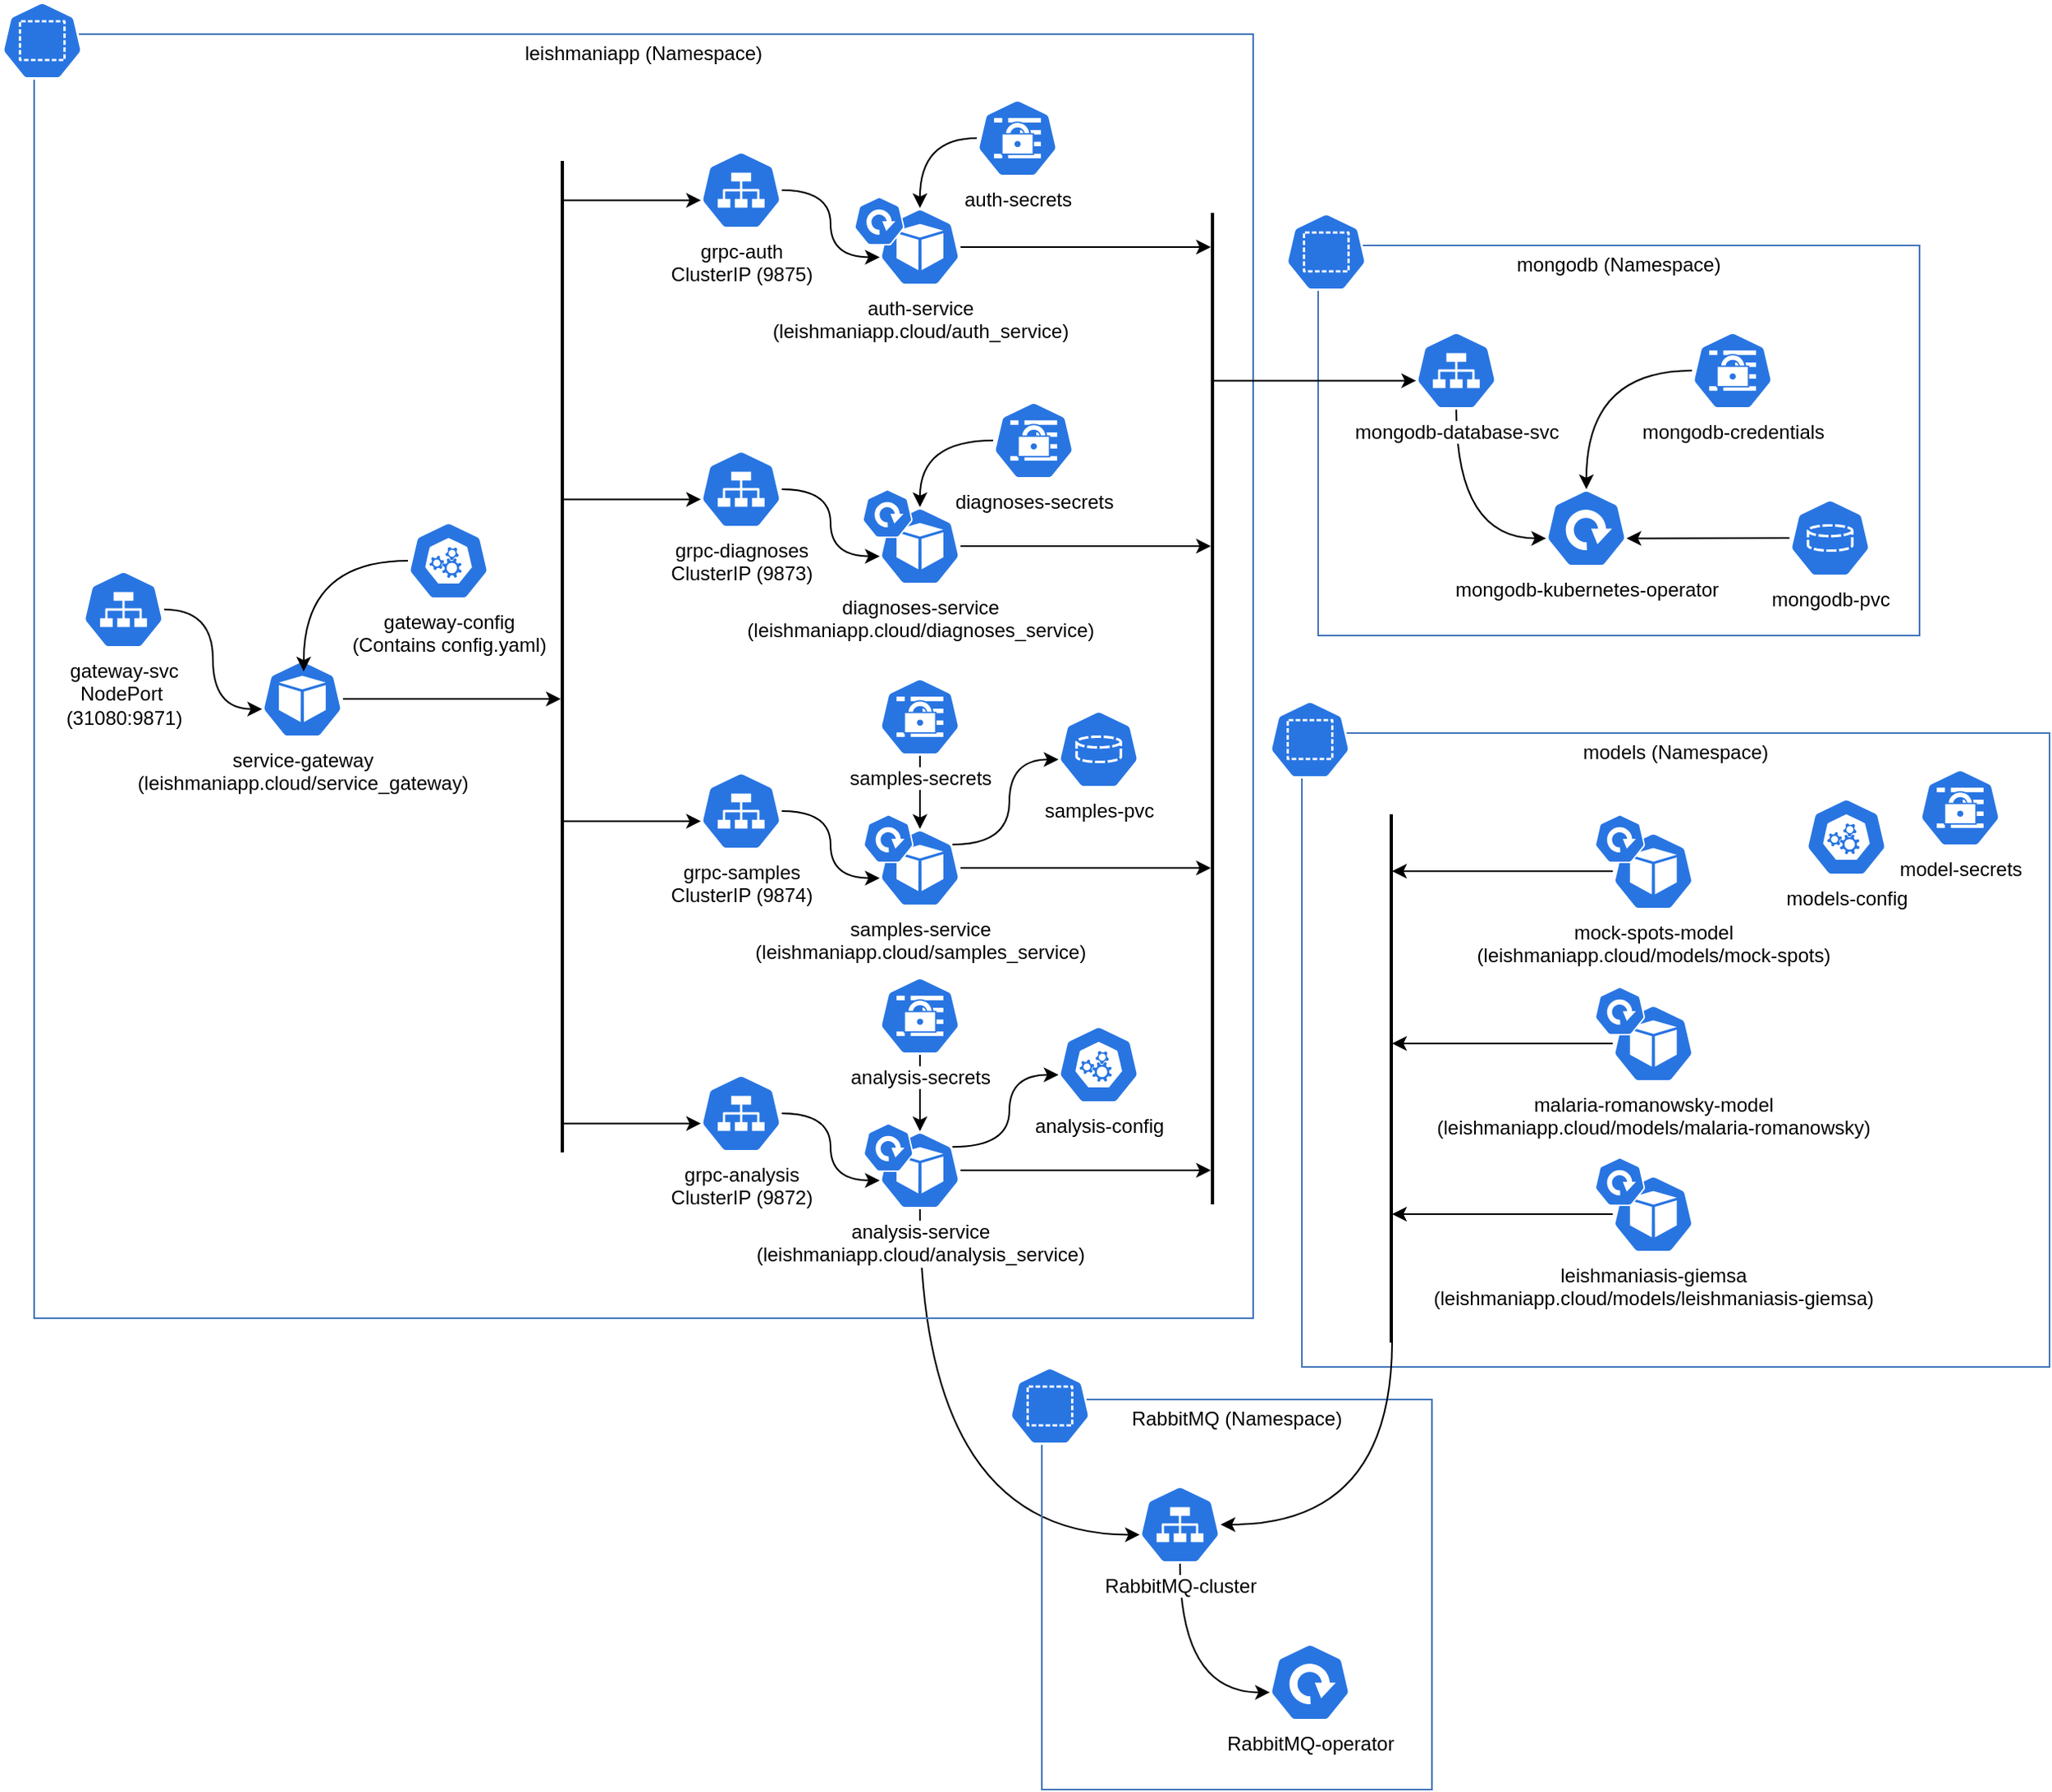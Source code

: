 <mxfile version="24.6.4" type="device">
  <diagram name="Page-1" id="O33gQqHAX0xlnx5N4nN8">
    <mxGraphModel dx="2607" dy="1525" grid="1" gridSize="10" guides="1" tooltips="1" connect="1" arrows="1" fold="1" page="1" pageScale="1" pageWidth="850" pageHeight="1100" math="0" shadow="0">
      <root>
        <mxCell id="0" />
        <mxCell id="1" parent="0" />
        <mxCell id="GCUDm2AIkqy-7xgMNy4q-196" style="edgeStyle=orthogonalEdgeStyle;rounded=0;orthogonalLoop=1;jettySize=auto;html=1;entryX=0.005;entryY=0.63;entryDx=0;entryDy=0;entryPerimeter=0;exitX=0.5;exitY=1;exitDx=0;exitDy=0;exitPerimeter=0;curved=1;" edge="1" parent="1" source="GCUDm2AIkqy-7xgMNy4q-33" target="GCUDm2AIkqy-7xgMNy4q-192">
          <mxGeometry relative="1" as="geometry" />
        </mxCell>
        <mxCell id="GCUDm2AIkqy-7xgMNy4q-2" value="leishmaniapp (Namespace)" style="fontStyle=0;verticalAlign=top;align=center;spacingTop=-2;fillColor=none;rounded=0;whiteSpace=wrap;html=1;strokeColor=#4376BB;strokeWidth=1;dashed=0;container=1;collapsible=0;expand=0;recursiveResize=0;" vertex="1" parent="1">
          <mxGeometry x="50" y="50" width="750" height="790" as="geometry" />
        </mxCell>
        <mxCell id="GCUDm2AIkqy-7xgMNy4q-1" value="" style="aspect=fixed;sketch=0;html=1;dashed=0;whitespace=wrap;verticalLabelPosition=bottom;verticalAlign=top;fillColor=#2875E2;strokeColor=#ffffff;points=[[0.005,0.63,0],[0.1,0.2,0],[0.9,0.2,0],[0.5,0,0],[0.995,0.63,0],[0.72,0.99,0],[0.5,1,0],[0.28,0.99,0]];shape=mxgraph.kubernetes.icon2;prIcon=ns" vertex="1" parent="GCUDm2AIkqy-7xgMNy4q-2">
          <mxGeometry x="-20" y="-20" width="50" height="48" as="geometry" />
        </mxCell>
        <mxCell id="GCUDm2AIkqy-7xgMNy4q-112" style="rounded=0;orthogonalLoop=1;jettySize=auto;html=1;" edge="1" parent="GCUDm2AIkqy-7xgMNy4q-2" source="GCUDm2AIkqy-7xgMNy4q-4" target="GCUDm2AIkqy-7xgMNy4q-107">
          <mxGeometry relative="1" as="geometry" />
        </mxCell>
        <mxCell id="GCUDm2AIkqy-7xgMNy4q-108" style="rounded=0;orthogonalLoop=1;jettySize=auto;html=1;entryX=0.005;entryY=0.63;entryDx=0;entryDy=0;entryPerimeter=0;" edge="1" parent="GCUDm2AIkqy-7xgMNy4q-2" source="GCUDm2AIkqy-7xgMNy4q-107" target="GCUDm2AIkqy-7xgMNy4q-34">
          <mxGeometry relative="1" as="geometry" />
        </mxCell>
        <mxCell id="GCUDm2AIkqy-7xgMNy4q-109" style="rounded=0;orthogonalLoop=1;jettySize=auto;html=1;entryX=0.005;entryY=0.63;entryDx=0;entryDy=0;entryPerimeter=0;" edge="1" parent="GCUDm2AIkqy-7xgMNy4q-2" source="GCUDm2AIkqy-7xgMNy4q-107" target="GCUDm2AIkqy-7xgMNy4q-28">
          <mxGeometry relative="1" as="geometry" />
        </mxCell>
        <mxCell id="GCUDm2AIkqy-7xgMNy4q-110" style="rounded=0;orthogonalLoop=1;jettySize=auto;html=1;entryX=0.005;entryY=0.63;entryDx=0;entryDy=0;entryPerimeter=0;" edge="1" parent="GCUDm2AIkqy-7xgMNy4q-2" source="GCUDm2AIkqy-7xgMNy4q-107" target="GCUDm2AIkqy-7xgMNy4q-13">
          <mxGeometry relative="1" as="geometry" />
        </mxCell>
        <mxCell id="GCUDm2AIkqy-7xgMNy4q-111" style="rounded=0;orthogonalLoop=1;jettySize=auto;html=1;entryX=0.005;entryY=0.63;entryDx=0;entryDy=0;entryPerimeter=0;" edge="1" parent="GCUDm2AIkqy-7xgMNy4q-2" source="GCUDm2AIkqy-7xgMNy4q-107" target="GCUDm2AIkqy-7xgMNy4q-9">
          <mxGeometry relative="1" as="geometry" />
        </mxCell>
        <mxCell id="GCUDm2AIkqy-7xgMNy4q-113" value="" style="group" vertex="1" connectable="0" parent="GCUDm2AIkqy-7xgMNy4q-2">
          <mxGeometry x="30" y="300" width="250" height="133" as="geometry" />
        </mxCell>
        <mxCell id="GCUDm2AIkqy-7xgMNy4q-4" value="service-gateway&lt;br&gt;(leishmaniapp.cloud/service_gateway)" style="aspect=fixed;sketch=0;html=1;dashed=0;whitespace=wrap;verticalLabelPosition=bottom;verticalAlign=top;fillColor=#2875E2;strokeColor=#ffffff;points=[[0.005,0.63,0],[0.1,0.2,0],[0.9,0.2,0],[0.5,0,0],[0.995,0.63,0],[0.72,0.99,0],[0.5,1,0],[0.28,0.99,0]];shape=mxgraph.kubernetes.icon2;prIcon=pod" vertex="1" parent="GCUDm2AIkqy-7xgMNy4q-113">
          <mxGeometry x="110" y="85" width="50" height="48" as="geometry" />
        </mxCell>
        <mxCell id="GCUDm2AIkqy-7xgMNy4q-37" value="gateway-config&lt;br&gt;(Contains config.yaml)" style="aspect=fixed;sketch=0;html=1;dashed=0;whitespace=wrap;verticalLabelPosition=bottom;verticalAlign=top;fillColor=#2875E2;strokeColor=#ffffff;points=[[0.005,0.63,0],[0.1,0.2,0],[0.9,0.2,0],[0.5,0,0],[0.995,0.63,0],[0.72,0.99,0],[0.5,1,0],[0.28,0.99,0]];shape=mxgraph.kubernetes.icon2;prIcon=c_m" vertex="1" parent="GCUDm2AIkqy-7xgMNy4q-113">
          <mxGeometry x="200" width="50" height="48" as="geometry" />
        </mxCell>
        <mxCell id="GCUDm2AIkqy-7xgMNy4q-3" value="gateway-svc&lt;br&gt;NodePort&amp;nbsp;&lt;br&gt;(31080:9871)" style="aspect=fixed;sketch=0;html=1;dashed=0;whitespace=wrap;verticalLabelPosition=bottom;verticalAlign=top;fillColor=#2875E2;strokeColor=#ffffff;points=[[0.005,0.63,0],[0.1,0.2,0],[0.9,0.2,0],[0.5,0,0],[0.995,0.63,0],[0.72,0.99,0],[0.5,1,0],[0.28,0.99,0]];shape=mxgraph.kubernetes.icon2;prIcon=svc;labelBackgroundColor=default;" vertex="1" parent="GCUDm2AIkqy-7xgMNy4q-113">
          <mxGeometry y="30" width="50" height="48" as="geometry" />
        </mxCell>
        <mxCell id="GCUDm2AIkqy-7xgMNy4q-38" style="edgeStyle=orthogonalEdgeStyle;rounded=0;orthogonalLoop=1;jettySize=auto;html=1;entryX=0.517;entryY=0.148;entryDx=0;entryDy=0;entryPerimeter=0;curved=1;" edge="1" parent="GCUDm2AIkqy-7xgMNy4q-113" source="GCUDm2AIkqy-7xgMNy4q-37" target="GCUDm2AIkqy-7xgMNy4q-4">
          <mxGeometry relative="1" as="geometry" />
        </mxCell>
        <mxCell id="GCUDm2AIkqy-7xgMNy4q-5" style="edgeStyle=orthogonalEdgeStyle;rounded=0;orthogonalLoop=1;jettySize=auto;html=1;entryX=0.005;entryY=0.63;entryDx=0;entryDy=0;entryPerimeter=0;curved=1;" edge="1" parent="GCUDm2AIkqy-7xgMNy4q-113" source="GCUDm2AIkqy-7xgMNy4q-3" target="GCUDm2AIkqy-7xgMNy4q-4">
          <mxGeometry relative="1" as="geometry" />
        </mxCell>
        <mxCell id="GCUDm2AIkqy-7xgMNy4q-65" value="" style="group" vertex="1" connectable="0" parent="GCUDm2AIkqy-7xgMNy4q-2">
          <mxGeometry x="410" y="226" width="230" height="113" as="geometry" />
        </mxCell>
        <mxCell id="GCUDm2AIkqy-7xgMNy4q-40" value="diagnoses-secrets" style="aspect=fixed;sketch=0;html=1;dashed=0;whitespace=wrap;verticalLabelPosition=bottom;verticalAlign=top;fillColor=#2875E2;strokeColor=#ffffff;points=[[0.005,0.63,0],[0.1,0.2,0],[0.9,0.2,0],[0.5,0,0],[0.995,0.63,0],[0.72,0.99,0],[0.5,1,0],[0.28,0.99,0]];shape=mxgraph.kubernetes.icon2;prIcon=secret" vertex="1" parent="GCUDm2AIkqy-7xgMNy4q-65">
          <mxGeometry x="180" width="50" height="48" as="geometry" />
        </mxCell>
        <mxCell id="GCUDm2AIkqy-7xgMNy4q-11" value="diagnoses-service&lt;br&gt;&lt;div&gt;(leishmaniapp.cloud/diagnoses_service)&lt;br&gt;&lt;/div&gt;" style="aspect=fixed;sketch=0;html=1;dashed=0;whitespace=wrap;verticalLabelPosition=bottom;verticalAlign=top;fillColor=#2875E2;strokeColor=#ffffff;points=[[0.005,0.63,0],[0.1,0.2,0],[0.9,0.2,0],[0.5,0,0],[0.995,0.63,0],[0.72,0.99,0],[0.5,1,0],[0.28,0.99,0]];shape=mxgraph.kubernetes.icon2;prIcon=pod" vertex="1" parent="GCUDm2AIkqy-7xgMNy4q-65">
          <mxGeometry x="110" y="65" width="50" height="48" as="geometry" />
        </mxCell>
        <mxCell id="GCUDm2AIkqy-7xgMNy4q-13" value="grpc-diagnoses&lt;br&gt;ClusterIP (9873)" style="aspect=fixed;sketch=0;html=1;dashed=0;whitespace=wrap;verticalLabelPosition=bottom;verticalAlign=top;fillColor=#2875E2;strokeColor=#ffffff;points=[[0.005,0.63,0],[0.1,0.2,0],[0.9,0.2,0],[0.5,0,0],[0.995,0.63,0],[0.72,0.99,0],[0.5,1,0],[0.28,0.99,0]];shape=mxgraph.kubernetes.icon2;prIcon=svc;labelBackgroundColor=default;" vertex="1" parent="GCUDm2AIkqy-7xgMNy4q-65">
          <mxGeometry y="30" width="50" height="48" as="geometry" />
        </mxCell>
        <mxCell id="GCUDm2AIkqy-7xgMNy4q-42" value="" style="edgeStyle=orthogonalEdgeStyle;rounded=0;orthogonalLoop=1;jettySize=auto;html=1;curved=1;" edge="1" parent="GCUDm2AIkqy-7xgMNy4q-65" source="GCUDm2AIkqy-7xgMNy4q-40" target="GCUDm2AIkqy-7xgMNy4q-11">
          <mxGeometry relative="1" as="geometry" />
        </mxCell>
        <mxCell id="GCUDm2AIkqy-7xgMNy4q-12" style="edgeStyle=orthogonalEdgeStyle;rounded=0;orthogonalLoop=1;jettySize=auto;html=1;entryX=0.005;entryY=0.63;entryDx=0;entryDy=0;entryPerimeter=0;curved=1;" edge="1" parent="GCUDm2AIkqy-7xgMNy4q-65" source="GCUDm2AIkqy-7xgMNy4q-13" target="GCUDm2AIkqy-7xgMNy4q-11">
          <mxGeometry relative="1" as="geometry" />
        </mxCell>
        <mxCell id="GCUDm2AIkqy-7xgMNy4q-163" value="" style="aspect=fixed;sketch=0;html=1;dashed=0;whitespace=wrap;verticalLabelPosition=bottom;verticalAlign=top;fillColor=#2875E2;strokeColor=#ffffff;points=[[0.005,0.63,0],[0.1,0.2,0],[0.9,0.2,0],[0.5,0,0],[0.995,0.63,0],[0.72,0.99,0],[0.5,1,0],[0.28,0.99,0]];shape=mxgraph.kubernetes.icon2;prIcon=deploy" vertex="1" parent="GCUDm2AIkqy-7xgMNy4q-65">
          <mxGeometry x="99.38" y="54" width="31.25" height="30" as="geometry" />
        </mxCell>
        <mxCell id="GCUDm2AIkqy-7xgMNy4q-99" value="" style="group" vertex="1" connectable="0" parent="GCUDm2AIkqy-7xgMNy4q-2">
          <mxGeometry x="410" y="396" width="270" height="141" as="geometry" />
        </mxCell>
        <mxCell id="GCUDm2AIkqy-7xgMNy4q-46" style="edgeStyle=orthogonalEdgeStyle;rounded=0;orthogonalLoop=1;jettySize=auto;html=1;entryX=0.5;entryY=0;entryDx=0;entryDy=0;entryPerimeter=0;" edge="1" parent="GCUDm2AIkqy-7xgMNy4q-99" source="GCUDm2AIkqy-7xgMNy4q-45" target="GCUDm2AIkqy-7xgMNy4q-27">
          <mxGeometry relative="1" as="geometry" />
        </mxCell>
        <mxCell id="GCUDm2AIkqy-7xgMNy4q-30" value="samples-pvc" style="aspect=fixed;sketch=0;html=1;dashed=0;whitespace=wrap;verticalLabelPosition=bottom;verticalAlign=top;fillColor=#2875E2;strokeColor=#ffffff;points=[[0.005,0.63,0],[0.1,0.2,0],[0.9,0.2,0],[0.5,0,0],[0.995,0.63,0],[0.72,0.99,0],[0.5,1,0],[0.28,0.99,0]];shape=mxgraph.kubernetes.icon2;prIcon=pvc" vertex="1" parent="GCUDm2AIkqy-7xgMNy4q-99">
          <mxGeometry x="220" y="20" width="50" height="48" as="geometry" />
        </mxCell>
        <mxCell id="GCUDm2AIkqy-7xgMNy4q-45" value="samples-secrets" style="aspect=fixed;sketch=0;html=1;dashed=0;whitespace=wrap;verticalLabelPosition=bottom;verticalAlign=top;fillColor=#2875E2;strokeColor=#ffffff;points=[[0.005,0.63,0],[0.1,0.2,0],[0.9,0.2,0],[0.5,0,0],[0.995,0.63,0],[0.72,0.99,0],[0.5,1,0],[0.28,0.99,0]];shape=mxgraph.kubernetes.icon2;prIcon=secret;labelBackgroundColor=default;" vertex="1" parent="GCUDm2AIkqy-7xgMNy4q-99">
          <mxGeometry x="110" width="50" height="48" as="geometry" />
        </mxCell>
        <mxCell id="GCUDm2AIkqy-7xgMNy4q-27" value="samples-service&lt;br&gt;&lt;div&gt;(leishmaniapp.cloud/samples_service)&lt;br&gt;&lt;/div&gt;" style="aspect=fixed;sketch=0;html=1;dashed=0;whitespace=wrap;verticalLabelPosition=bottom;verticalAlign=top;fillColor=#2875E2;strokeColor=#ffffff;points=[[0.005,0.63,0],[0.1,0.2,0],[0.9,0.2,0],[0.5,0,0],[0.995,0.63,0],[0.72,0.99,0],[0.5,1,0],[0.28,0.99,0]];shape=mxgraph.kubernetes.icon2;prIcon=pod" vertex="1" parent="GCUDm2AIkqy-7xgMNy4q-99">
          <mxGeometry x="110" y="93" width="50" height="48" as="geometry" />
        </mxCell>
        <mxCell id="GCUDm2AIkqy-7xgMNy4q-28" value="grpc-samples&lt;br&gt;ClusterIP (9874)" style="aspect=fixed;sketch=0;html=1;dashed=0;whitespace=wrap;verticalLabelPosition=bottom;verticalAlign=top;fillColor=#2875E2;strokeColor=#ffffff;points=[[0.005,0.63,0],[0.1,0.2,0],[0.9,0.2,0],[0.5,0,0],[0.995,0.63,0],[0.72,0.99,0],[0.5,1,0],[0.28,0.99,0]];shape=mxgraph.kubernetes.icon2;prIcon=svc;labelBackgroundColor=default;" vertex="1" parent="GCUDm2AIkqy-7xgMNy4q-99">
          <mxGeometry y="58" width="50" height="48" as="geometry" />
        </mxCell>
        <mxCell id="GCUDm2AIkqy-7xgMNy4q-31" style="edgeStyle=orthogonalEdgeStyle;rounded=0;orthogonalLoop=1;jettySize=auto;html=1;entryX=0.005;entryY=0.63;entryDx=0;entryDy=0;entryPerimeter=0;curved=1;exitX=0.9;exitY=0.2;exitDx=0;exitDy=0;exitPerimeter=0;" edge="1" parent="GCUDm2AIkqy-7xgMNy4q-99" source="GCUDm2AIkqy-7xgMNy4q-27" target="GCUDm2AIkqy-7xgMNy4q-30">
          <mxGeometry relative="1" as="geometry" />
        </mxCell>
        <mxCell id="GCUDm2AIkqy-7xgMNy4q-29" style="edgeStyle=orthogonalEdgeStyle;rounded=0;orthogonalLoop=1;jettySize=auto;html=1;entryX=0.005;entryY=0.63;entryDx=0;entryDy=0;entryPerimeter=0;curved=1;" edge="1" parent="GCUDm2AIkqy-7xgMNy4q-99" source="GCUDm2AIkqy-7xgMNy4q-28" target="GCUDm2AIkqy-7xgMNy4q-27">
          <mxGeometry relative="1" as="geometry" />
        </mxCell>
        <mxCell id="GCUDm2AIkqy-7xgMNy4q-165" value="" style="aspect=fixed;sketch=0;html=1;dashed=0;whitespace=wrap;verticalLabelPosition=bottom;verticalAlign=top;fillColor=#2875E2;strokeColor=#ffffff;points=[[0.005,0.63,0],[0.1,0.2,0],[0.9,0.2,0],[0.5,0,0],[0.995,0.63,0],[0.72,0.99,0],[0.5,1,0],[0.28,0.99,0]];shape=mxgraph.kubernetes.icon2;prIcon=deploy" vertex="1" parent="GCUDm2AIkqy-7xgMNy4q-99">
          <mxGeometry x="100" y="84" width="31.25" height="30" as="geometry" />
        </mxCell>
        <mxCell id="GCUDm2AIkqy-7xgMNy4q-106" value="" style="group" vertex="1" connectable="0" parent="GCUDm2AIkqy-7xgMNy4q-2">
          <mxGeometry x="410" y="580" width="270" height="143" as="geometry" />
        </mxCell>
        <mxCell id="GCUDm2AIkqy-7xgMNy4q-57" value="analysis-config" style="aspect=fixed;sketch=0;html=1;dashed=0;whitespace=wrap;verticalLabelPosition=bottom;verticalAlign=top;fillColor=#2875E2;strokeColor=#ffffff;points=[[0.005,0.63,0],[0.1,0.2,0],[0.9,0.2,0],[0.5,0,0],[0.995,0.63,0],[0.72,0.99,0],[0.5,1,0],[0.28,0.99,0]];shape=mxgraph.kubernetes.icon2;prIcon=c_m" vertex="1" parent="GCUDm2AIkqy-7xgMNy4q-106">
          <mxGeometry x="220" y="30" width="50" height="48" as="geometry" />
        </mxCell>
        <mxCell id="GCUDm2AIkqy-7xgMNy4q-33" value="analysis-service&lt;br&gt;&lt;div&gt;(leishmaniapp.cloud/analysis_service)&lt;br&gt;&lt;/div&gt;" style="aspect=fixed;sketch=0;html=1;dashed=0;whitespace=wrap;verticalLabelPosition=bottom;verticalAlign=top;fillColor=#2875E2;strokeColor=#ffffff;points=[[0.005,0.63,0],[0.1,0.2,0],[0.9,0.2,0],[0.5,0,0],[0.995,0.63,0],[0.72,0.99,0],[0.5,1,0],[0.28,0.99,0]];shape=mxgraph.kubernetes.icon2;prIcon=pod;labelBackgroundColor=default;" vertex="1" parent="GCUDm2AIkqy-7xgMNy4q-106">
          <mxGeometry x="110" y="95" width="50" height="48" as="geometry" />
        </mxCell>
        <mxCell id="GCUDm2AIkqy-7xgMNy4q-34" value="grpc-analysis&lt;br&gt;ClusterIP (9872)" style="aspect=fixed;sketch=0;html=1;dashed=0;whitespace=wrap;verticalLabelPosition=bottom;verticalAlign=top;fillColor=#2875E2;strokeColor=#ffffff;points=[[0.005,0.63,0],[0.1,0.2,0],[0.9,0.2,0],[0.5,0,0],[0.995,0.63,0],[0.72,0.99,0],[0.5,1,0],[0.28,0.99,0]];shape=mxgraph.kubernetes.icon2;prIcon=svc;labelBackgroundColor=default;" vertex="1" parent="GCUDm2AIkqy-7xgMNy4q-106">
          <mxGeometry y="60" width="50" height="48" as="geometry" />
        </mxCell>
        <mxCell id="GCUDm2AIkqy-7xgMNy4q-101" style="edgeStyle=orthogonalEdgeStyle;rounded=0;orthogonalLoop=1;jettySize=auto;html=1;entryX=0.005;entryY=0.63;entryDx=0;entryDy=0;entryPerimeter=0;curved=1;exitX=0.9;exitY=0.2;exitDx=0;exitDy=0;exitPerimeter=0;" edge="1" parent="GCUDm2AIkqy-7xgMNy4q-106" source="GCUDm2AIkqy-7xgMNy4q-33" target="GCUDm2AIkqy-7xgMNy4q-57">
          <mxGeometry relative="1" as="geometry" />
        </mxCell>
        <mxCell id="GCUDm2AIkqy-7xgMNy4q-35" style="edgeStyle=orthogonalEdgeStyle;rounded=0;orthogonalLoop=1;jettySize=auto;html=1;entryX=0.005;entryY=0.63;entryDx=0;entryDy=0;entryPerimeter=0;curved=1;" edge="1" parent="GCUDm2AIkqy-7xgMNy4q-106" source="GCUDm2AIkqy-7xgMNy4q-34" target="GCUDm2AIkqy-7xgMNy4q-33">
          <mxGeometry relative="1" as="geometry" />
        </mxCell>
        <mxCell id="GCUDm2AIkqy-7xgMNy4q-100" style="edgeStyle=orthogonalEdgeStyle;rounded=0;orthogonalLoop=1;jettySize=auto;html=1;entryX=0.5;entryY=0;entryDx=0;entryDy=0;entryPerimeter=0;" edge="1" parent="GCUDm2AIkqy-7xgMNy4q-106" source="GCUDm2AIkqy-7xgMNy4q-58" target="GCUDm2AIkqy-7xgMNy4q-33">
          <mxGeometry relative="1" as="geometry" />
        </mxCell>
        <mxCell id="GCUDm2AIkqy-7xgMNy4q-58" value="analysis-secrets" style="aspect=fixed;sketch=0;html=1;dashed=0;whitespace=wrap;verticalLabelPosition=bottom;verticalAlign=top;fillColor=#2875E2;strokeColor=#ffffff;points=[[0.005,0.63,0],[0.1,0.2,0],[0.9,0.2,0],[0.5,0,0],[0.995,0.63,0],[0.72,0.99,0],[0.5,1,0],[0.28,0.99,0]];shape=mxgraph.kubernetes.icon2;prIcon=secret;labelBackgroundColor=default;" vertex="1" parent="GCUDm2AIkqy-7xgMNy4q-106">
          <mxGeometry x="110" width="50" height="48" as="geometry" />
        </mxCell>
        <mxCell id="GCUDm2AIkqy-7xgMNy4q-166" value="" style="aspect=fixed;sketch=0;html=1;dashed=0;whitespace=wrap;verticalLabelPosition=bottom;verticalAlign=top;fillColor=#2875E2;strokeColor=#ffffff;points=[[0.005,0.63,0],[0.1,0.2,0],[0.9,0.2,0],[0.5,0,0],[0.995,0.63,0],[0.72,0.99,0],[0.5,1,0],[0.28,0.99,0]];shape=mxgraph.kubernetes.icon2;prIcon=deploy" vertex="1" parent="GCUDm2AIkqy-7xgMNy4q-106">
          <mxGeometry x="100" y="90" width="31.25" height="30" as="geometry" />
        </mxCell>
        <mxCell id="GCUDm2AIkqy-7xgMNy4q-98" value="" style="group" vertex="1" connectable="0" parent="GCUDm2AIkqy-7xgMNy4q-2">
          <mxGeometry x="410" y="40" width="220" height="115" as="geometry" />
        </mxCell>
        <mxCell id="GCUDm2AIkqy-7xgMNy4q-36" value="auth-secrets" style="aspect=fixed;sketch=0;html=1;dashed=0;whitespace=wrap;verticalLabelPosition=bottom;verticalAlign=top;fillColor=#2875E2;strokeColor=#ffffff;points=[[0.005,0.63,0],[0.1,0.2,0],[0.9,0.2,0],[0.5,0,0],[0.995,0.63,0],[0.72,0.99,0],[0.5,1,0],[0.28,0.99,0]];shape=mxgraph.kubernetes.icon2;prIcon=secret" vertex="1" parent="GCUDm2AIkqy-7xgMNy4q-98">
          <mxGeometry x="170" width="50" height="48" as="geometry" />
        </mxCell>
        <mxCell id="GCUDm2AIkqy-7xgMNy4q-6" value="auth-service&lt;br&gt;&lt;div&gt;(l&lt;span style=&quot;background-color: initial;&quot;&gt;eishmaniapp.cloud/auth_service&lt;/span&gt;&lt;span style=&quot;background-color: initial;&quot;&gt;)&lt;/span&gt;&lt;/div&gt;" style="aspect=fixed;sketch=0;html=1;dashed=0;whitespace=wrap;verticalLabelPosition=bottom;verticalAlign=top;fillColor=#2875E2;strokeColor=#ffffff;points=[[0.005,0.63,0],[0.1,0.2,0],[0.9,0.2,0],[0.5,0,0],[0.995,0.63,0],[0.72,0.99,0],[0.5,1,0],[0.28,0.99,0]];shape=mxgraph.kubernetes.icon2;prIcon=pod" vertex="1" parent="GCUDm2AIkqy-7xgMNy4q-98">
          <mxGeometry x="110" y="67" width="50" height="48" as="geometry" />
        </mxCell>
        <mxCell id="GCUDm2AIkqy-7xgMNy4q-9" value="grpc-auth&lt;br&gt;ClusterIP (9875)" style="aspect=fixed;sketch=0;html=1;dashed=0;whitespace=wrap;verticalLabelPosition=bottom;verticalAlign=top;fillColor=#2875E2;strokeColor=#ffffff;points=[[0.005,0.63,0],[0.1,0.2,0],[0.9,0.2,0],[0.5,0,0],[0.995,0.63,0],[0.72,0.99,0],[0.5,1,0],[0.28,0.99,0]];shape=mxgraph.kubernetes.icon2;prIcon=svc;labelBackgroundColor=default;" vertex="1" parent="GCUDm2AIkqy-7xgMNy4q-98">
          <mxGeometry y="32" width="50" height="48" as="geometry" />
        </mxCell>
        <mxCell id="GCUDm2AIkqy-7xgMNy4q-39" style="edgeStyle=orthogonalEdgeStyle;rounded=0;orthogonalLoop=1;jettySize=auto;html=1;entryX=0.5;entryY=0;entryDx=0;entryDy=0;entryPerimeter=0;curved=1;" edge="1" parent="GCUDm2AIkqy-7xgMNy4q-98" source="GCUDm2AIkqy-7xgMNy4q-36" target="GCUDm2AIkqy-7xgMNy4q-6">
          <mxGeometry relative="1" as="geometry" />
        </mxCell>
        <mxCell id="GCUDm2AIkqy-7xgMNy4q-14" style="edgeStyle=orthogonalEdgeStyle;rounded=0;orthogonalLoop=1;jettySize=auto;html=1;entryX=0.005;entryY=0.63;entryDx=0;entryDy=0;entryPerimeter=0;curved=1;" edge="1" parent="GCUDm2AIkqy-7xgMNy4q-98" source="GCUDm2AIkqy-7xgMNy4q-9" target="GCUDm2AIkqy-7xgMNy4q-6">
          <mxGeometry relative="1" as="geometry" />
        </mxCell>
        <mxCell id="GCUDm2AIkqy-7xgMNy4q-64" value="" style="line;strokeWidth=2;direction=south;html=1;perimeter=backbonePerimeter;points=[];outlineConnect=0;" vertex="1" parent="GCUDm2AIkqy-7xgMNy4q-2">
          <mxGeometry x="720" y="110" width="10" height="610" as="geometry" />
        </mxCell>
        <mxCell id="GCUDm2AIkqy-7xgMNy4q-61" style="rounded=0;orthogonalLoop=1;jettySize=auto;html=1;" edge="1" parent="GCUDm2AIkqy-7xgMNy4q-2" source="GCUDm2AIkqy-7xgMNy4q-11" target="GCUDm2AIkqy-7xgMNy4q-64">
          <mxGeometry relative="1" as="geometry">
            <mxPoint x="780" y="319" as="targetPoint" />
          </mxGeometry>
        </mxCell>
        <mxCell id="GCUDm2AIkqy-7xgMNy4q-62" style="rounded=0;orthogonalLoop=1;jettySize=auto;html=1;" edge="1" parent="GCUDm2AIkqy-7xgMNy4q-2" source="GCUDm2AIkqy-7xgMNy4q-27" target="GCUDm2AIkqy-7xgMNy4q-64">
          <mxGeometry relative="1" as="geometry">
            <mxPoint x="780" y="517" as="targetPoint" />
          </mxGeometry>
        </mxCell>
        <mxCell id="GCUDm2AIkqy-7xgMNy4q-107" value="" style="line;strokeWidth=2;direction=south;html=1;perimeter=backbonePerimeter;points=[];outlineConnect=0;" vertex="1" parent="GCUDm2AIkqy-7xgMNy4q-2">
          <mxGeometry x="320" y="78" width="10" height="610" as="geometry" />
        </mxCell>
        <mxCell id="GCUDm2AIkqy-7xgMNy4q-60" style="rounded=0;orthogonalLoop=1;jettySize=auto;html=1;" edge="1" parent="GCUDm2AIkqy-7xgMNy4q-2" source="GCUDm2AIkqy-7xgMNy4q-6" target="GCUDm2AIkqy-7xgMNy4q-64">
          <mxGeometry relative="1" as="geometry">
            <mxPoint x="780" y="151" as="targetPoint" />
          </mxGeometry>
        </mxCell>
        <mxCell id="GCUDm2AIkqy-7xgMNy4q-103" style="rounded=0;orthogonalLoop=1;jettySize=auto;html=1;" edge="1" parent="GCUDm2AIkqy-7xgMNy4q-2" source="GCUDm2AIkqy-7xgMNy4q-33" target="GCUDm2AIkqy-7xgMNy4q-64">
          <mxGeometry relative="1" as="geometry" />
        </mxCell>
        <mxCell id="GCUDm2AIkqy-7xgMNy4q-164" value="" style="aspect=fixed;sketch=0;html=1;dashed=0;whitespace=wrap;verticalLabelPosition=bottom;verticalAlign=top;fillColor=#2875E2;strokeColor=#ffffff;points=[[0.005,0.63,0],[0.1,0.2,0],[0.9,0.2,0],[0.5,0,0],[0.995,0.63,0],[0.72,0.99,0],[0.5,1,0],[0.28,0.99,0]];shape=mxgraph.kubernetes.icon2;prIcon=deploy" vertex="1" parent="GCUDm2AIkqy-7xgMNy4q-2">
          <mxGeometry x="504.37" y="100" width="31.25" height="30" as="geometry" />
        </mxCell>
        <mxCell id="GCUDm2AIkqy-7xgMNy4q-114" value="mongodb (Namespace)" style="fontStyle=0;verticalAlign=top;align=center;spacingTop=-2;fillColor=none;rounded=0;whiteSpace=wrap;html=1;strokeColor=#4376BB;strokeWidth=1;dashed=0;container=1;collapsible=0;expand=0;recursiveResize=0;" vertex="1" parent="1">
          <mxGeometry x="840" y="180" width="370" height="240" as="geometry" />
        </mxCell>
        <mxCell id="GCUDm2AIkqy-7xgMNy4q-115" value="" style="aspect=fixed;sketch=0;html=1;dashed=0;whitespace=wrap;verticalLabelPosition=bottom;verticalAlign=top;fillColor=#2875E2;strokeColor=#ffffff;points=[[0.005,0.63,0],[0.1,0.2,0],[0.9,0.2,0],[0.5,0,0],[0.995,0.63,0],[0.72,0.99,0],[0.5,1,0],[0.28,0.99,0]];shape=mxgraph.kubernetes.icon2;prIcon=ns" vertex="1" parent="GCUDm2AIkqy-7xgMNy4q-114">
          <mxGeometry x="-20" y="-20" width="50" height="48" as="geometry" />
        </mxCell>
        <mxCell id="GCUDm2AIkqy-7xgMNy4q-182" style="edgeStyle=orthogonalEdgeStyle;rounded=0;orthogonalLoop=1;jettySize=auto;html=1;curved=1;" edge="1" parent="GCUDm2AIkqy-7xgMNy4q-114" source="GCUDm2AIkqy-7xgMNy4q-161" target="GCUDm2AIkqy-7xgMNy4q-185">
          <mxGeometry relative="1" as="geometry">
            <mxPoint x="155.0" y="150" as="targetPoint" />
          </mxGeometry>
        </mxCell>
        <mxCell id="GCUDm2AIkqy-7xgMNy4q-161" value="mongodb-credentials" style="aspect=fixed;sketch=0;html=1;dashed=0;whitespace=wrap;verticalLabelPosition=bottom;verticalAlign=top;fillColor=#2875E2;strokeColor=#ffffff;points=[[0.005,0.63,0],[0.1,0.2,0],[0.9,0.2,0],[0.5,0,0],[0.995,0.63,0],[0.72,0.99,0],[0.5,1,0],[0.28,0.99,0]];shape=mxgraph.kubernetes.icon2;prIcon=secret" vertex="1" parent="GCUDm2AIkqy-7xgMNy4q-114">
          <mxGeometry x="230" y="53" width="50" height="48" as="geometry" />
        </mxCell>
        <mxCell id="GCUDm2AIkqy-7xgMNy4q-179" value="mongodb-pvc" style="aspect=fixed;sketch=0;html=1;dashed=0;whitespace=wrap;verticalLabelPosition=bottom;verticalAlign=top;fillColor=#2875E2;strokeColor=#ffffff;points=[[0.005,0.63,0],[0.1,0.2,0],[0.9,0.2,0],[0.5,0,0],[0.995,0.63,0],[0.72,0.99,0],[0.5,1,0],[0.28,0.99,0]];shape=mxgraph.kubernetes.icon2;prIcon=pvc" vertex="1" parent="GCUDm2AIkqy-7xgMNy4q-114">
          <mxGeometry x="290" y="156" width="50" height="48" as="geometry" />
        </mxCell>
        <mxCell id="GCUDm2AIkqy-7xgMNy4q-181" style="edgeStyle=orthogonalEdgeStyle;rounded=0;orthogonalLoop=1;jettySize=auto;html=1;entryX=0.005;entryY=0.63;entryDx=0;entryDy=0;entryPerimeter=0;exitX=0.5;exitY=1;exitDx=0;exitDy=0;exitPerimeter=0;curved=1;" edge="1" parent="GCUDm2AIkqy-7xgMNy4q-114" source="GCUDm2AIkqy-7xgMNy4q-59" target="GCUDm2AIkqy-7xgMNy4q-185">
          <mxGeometry relative="1" as="geometry">
            <mxPoint x="130.25" y="180.24" as="targetPoint" />
          </mxGeometry>
        </mxCell>
        <mxCell id="GCUDm2AIkqy-7xgMNy4q-59" value="mongodb-database-svc" style="aspect=fixed;sketch=0;html=1;dashed=0;whitespace=wrap;verticalLabelPosition=bottom;verticalAlign=top;fillColor=#2875E2;strokeColor=#ffffff;points=[[0.005,0.63,0],[0.1,0.2,0],[0.9,0.2,0],[0.5,0,0],[0.995,0.63,0],[0.72,0.99,0],[0.5,1,0],[0.28,0.99,0]];shape=mxgraph.kubernetes.icon2;prIcon=svc;labelBackgroundColor=default;" vertex="1" parent="GCUDm2AIkqy-7xgMNy4q-114">
          <mxGeometry x="60" y="53" width="50" height="48" as="geometry" />
        </mxCell>
        <mxCell id="GCUDm2AIkqy-7xgMNy4q-183" style="rounded=0;orthogonalLoop=1;jettySize=auto;html=1;entryX=0.995;entryY=0.63;entryDx=0;entryDy=0;entryPerimeter=0;" edge="1" parent="GCUDm2AIkqy-7xgMNy4q-114" source="GCUDm2AIkqy-7xgMNy4q-179" target="GCUDm2AIkqy-7xgMNy4q-185">
          <mxGeometry relative="1" as="geometry">
            <mxPoint x="179.75" y="180.24" as="targetPoint" />
          </mxGeometry>
        </mxCell>
        <mxCell id="GCUDm2AIkqy-7xgMNy4q-185" value="mongodb-kubernetes-operator" style="aspect=fixed;sketch=0;html=1;dashed=0;whitespace=wrap;verticalLabelPosition=bottom;verticalAlign=top;fillColor=#2875E2;strokeColor=#ffffff;points=[[0.005,0.63,0],[0.1,0.2,0],[0.9,0.2,0],[0.5,0,0],[0.995,0.63,0],[0.72,0.99,0],[0.5,1,0],[0.28,0.99,0]];shape=mxgraph.kubernetes.icon2;prIcon=deploy" vertex="1" parent="GCUDm2AIkqy-7xgMNy4q-114">
          <mxGeometry x="140" y="150" width="50" height="48" as="geometry" />
        </mxCell>
        <mxCell id="GCUDm2AIkqy-7xgMNy4q-177" style="rounded=0;orthogonalLoop=1;jettySize=auto;html=1;entryX=0.005;entryY=0.63;entryDx=0;entryDy=0;entryPerimeter=0;" edge="1" parent="1" source="GCUDm2AIkqy-7xgMNy4q-64" target="GCUDm2AIkqy-7xgMNy4q-59">
          <mxGeometry relative="1" as="geometry" />
        </mxCell>
        <mxCell id="GCUDm2AIkqy-7xgMNy4q-186" value="RabbitMQ (Namespace)" style="fontStyle=0;verticalAlign=top;align=center;spacingTop=-2;fillColor=none;rounded=0;whiteSpace=wrap;html=1;strokeColor=#4376BB;strokeWidth=1;dashed=0;container=1;collapsible=0;expand=0;recursiveResize=0;labelBackgroundColor=default;" vertex="1" parent="1">
          <mxGeometry x="670" y="890" width="240" height="240" as="geometry" />
        </mxCell>
        <mxCell id="GCUDm2AIkqy-7xgMNy4q-187" value="" style="aspect=fixed;sketch=0;html=1;dashed=0;whitespace=wrap;verticalLabelPosition=bottom;verticalAlign=top;fillColor=#2875E2;strokeColor=#ffffff;points=[[0.005,0.63,0],[0.1,0.2,0],[0.9,0.2,0],[0.5,0,0],[0.995,0.63,0],[0.72,0.99,0],[0.5,1,0],[0.28,0.99,0]];shape=mxgraph.kubernetes.icon2;prIcon=ns" vertex="1" parent="GCUDm2AIkqy-7xgMNy4q-186">
          <mxGeometry x="-20" y="-20" width="50" height="48" as="geometry" />
        </mxCell>
        <mxCell id="GCUDm2AIkqy-7xgMNy4q-191" style="edgeStyle=orthogonalEdgeStyle;rounded=0;orthogonalLoop=1;jettySize=auto;html=1;entryX=0.005;entryY=0.63;entryDx=0;entryDy=0;entryPerimeter=0;exitX=0.5;exitY=1;exitDx=0;exitDy=0;exitPerimeter=0;curved=1;" edge="1" parent="GCUDm2AIkqy-7xgMNy4q-186" source="GCUDm2AIkqy-7xgMNy4q-192" target="GCUDm2AIkqy-7xgMNy4q-194">
          <mxGeometry relative="1" as="geometry">
            <mxPoint x="130.25" y="180.24" as="targetPoint" />
          </mxGeometry>
        </mxCell>
        <mxCell id="GCUDm2AIkqy-7xgMNy4q-192" value="RabbitMQ-cluster" style="aspect=fixed;sketch=0;html=1;dashed=0;whitespace=wrap;verticalLabelPosition=bottom;verticalAlign=top;fillColor=#2875E2;strokeColor=#ffffff;points=[[0.005,0.63,0],[0.1,0.2,0],[0.9,0.2,0],[0.5,0,0],[0.995,0.63,0],[0.72,0.99,0],[0.5,1,0],[0.28,0.99,0]];shape=mxgraph.kubernetes.icon2;prIcon=svc;labelBackgroundColor=default;" vertex="1" parent="GCUDm2AIkqy-7xgMNy4q-186">
          <mxGeometry x="60" y="53" width="50" height="48" as="geometry" />
        </mxCell>
        <mxCell id="GCUDm2AIkqy-7xgMNy4q-194" value="RabbitMQ-operator" style="aspect=fixed;sketch=0;html=1;dashed=0;whitespace=wrap;verticalLabelPosition=bottom;verticalAlign=top;fillColor=#2875E2;strokeColor=#ffffff;points=[[0.005,0.63,0],[0.1,0.2,0],[0.9,0.2,0],[0.5,0,0],[0.995,0.63,0],[0.72,0.99,0],[0.5,1,0],[0.28,0.99,0]];shape=mxgraph.kubernetes.icon2;prIcon=deploy" vertex="1" parent="GCUDm2AIkqy-7xgMNy4q-186">
          <mxGeometry x="140" y="150" width="50" height="48" as="geometry" />
        </mxCell>
        <mxCell id="GCUDm2AIkqy-7xgMNy4q-197" value="models (Namespace)" style="fontStyle=0;verticalAlign=top;align=center;spacingTop=-2;fillColor=none;rounded=0;whiteSpace=wrap;html=1;strokeColor=#4376BB;strokeWidth=1;dashed=0;container=1;collapsible=0;expand=0;recursiveResize=0;labelBackgroundColor=default;" vertex="1" parent="1">
          <mxGeometry x="830" y="480" width="460" height="390" as="geometry" />
        </mxCell>
        <mxCell id="GCUDm2AIkqy-7xgMNy4q-198" value="" style="aspect=fixed;sketch=0;html=1;dashed=0;whitespace=wrap;verticalLabelPosition=bottom;verticalAlign=top;fillColor=#2875E2;strokeColor=#ffffff;points=[[0.005,0.63,0],[0.1,0.2,0],[0.9,0.2,0],[0.5,0,0],[0.995,0.63,0],[0.72,0.99,0],[0.5,1,0],[0.28,0.99,0]];shape=mxgraph.kubernetes.icon2;prIcon=ns" vertex="1" parent="GCUDm2AIkqy-7xgMNy4q-197">
          <mxGeometry x="-20" y="-20" width="50" height="48" as="geometry" />
        </mxCell>
        <mxCell id="GCUDm2AIkqy-7xgMNy4q-206" value="" style="group" vertex="1" connectable="0" parent="GCUDm2AIkqy-7xgMNy4q-197">
          <mxGeometry x="180" y="50" width="61.25" height="59" as="geometry" />
        </mxCell>
        <mxCell id="GCUDm2AIkqy-7xgMNy4q-204" value="&lt;div&gt;mock-spots-model&lt;br&gt;(leishmaniapp.cloud/models/mock-spots)&lt;/div&gt;" style="aspect=fixed;sketch=0;html=1;dashed=0;whitespace=wrap;verticalLabelPosition=bottom;verticalAlign=top;fillColor=#2875E2;strokeColor=#ffffff;points=[[0.005,0.63,0],[0.1,0.2,0],[0.9,0.2,0],[0.5,0,0],[0.995,0.63,0],[0.72,0.99,0],[0.5,1,0],[0.28,0.99,0]];shape=mxgraph.kubernetes.icon2;prIcon=pod" vertex="1" parent="GCUDm2AIkqy-7xgMNy4q-206">
          <mxGeometry x="11.25" y="11" width="50" height="48" as="geometry" />
        </mxCell>
        <mxCell id="GCUDm2AIkqy-7xgMNy4q-205" value="" style="aspect=fixed;sketch=0;html=1;dashed=0;whitespace=wrap;verticalLabelPosition=bottom;verticalAlign=top;fillColor=#2875E2;strokeColor=#ffffff;points=[[0.005,0.63,0],[0.1,0.2,0],[0.9,0.2,0],[0.5,0,0],[0.995,0.63,0],[0.72,0.99,0],[0.5,1,0],[0.28,0.99,0]];shape=mxgraph.kubernetes.icon2;prIcon=deploy" vertex="1" parent="GCUDm2AIkqy-7xgMNy4q-206">
          <mxGeometry width="31.25" height="30" as="geometry" />
        </mxCell>
        <mxCell id="GCUDm2AIkqy-7xgMNy4q-207" value="" style="group" vertex="1" connectable="0" parent="GCUDm2AIkqy-7xgMNy4q-197">
          <mxGeometry x="180" y="156" width="61.25" height="59" as="geometry" />
        </mxCell>
        <mxCell id="GCUDm2AIkqy-7xgMNy4q-208" value="malaria-romanowsky-model&lt;div&gt;(leishmaniapp.cloud/models/malaria-romanowsky)&lt;/div&gt;" style="aspect=fixed;sketch=0;html=1;dashed=0;whitespace=wrap;verticalLabelPosition=bottom;verticalAlign=top;fillColor=#2875E2;strokeColor=#ffffff;points=[[0.005,0.63,0],[0.1,0.2,0],[0.9,0.2,0],[0.5,0,0],[0.995,0.63,0],[0.72,0.99,0],[0.5,1,0],[0.28,0.99,0]];shape=mxgraph.kubernetes.icon2;prIcon=pod" vertex="1" parent="GCUDm2AIkqy-7xgMNy4q-207">
          <mxGeometry x="11.25" y="11" width="50" height="48" as="geometry" />
        </mxCell>
        <mxCell id="GCUDm2AIkqy-7xgMNy4q-209" value="" style="aspect=fixed;sketch=0;html=1;dashed=0;whitespace=wrap;verticalLabelPosition=bottom;verticalAlign=top;fillColor=#2875E2;strokeColor=#ffffff;points=[[0.005,0.63,0],[0.1,0.2,0],[0.9,0.2,0],[0.5,0,0],[0.995,0.63,0],[0.72,0.99,0],[0.5,1,0],[0.28,0.99,0]];shape=mxgraph.kubernetes.icon2;prIcon=deploy" vertex="1" parent="GCUDm2AIkqy-7xgMNy4q-207">
          <mxGeometry width="31.25" height="30" as="geometry" />
        </mxCell>
        <mxCell id="GCUDm2AIkqy-7xgMNy4q-210" value="" style="group" vertex="1" connectable="0" parent="GCUDm2AIkqy-7xgMNy4q-197">
          <mxGeometry x="180" y="261" width="61.25" height="59" as="geometry" />
        </mxCell>
        <mxCell id="GCUDm2AIkqy-7xgMNy4q-211" value="leishmaniasis-giemsa&lt;div&gt;(leishmaniapp.cloud/models/leishmaniasis-giemsa)&lt;/div&gt;" style="aspect=fixed;sketch=0;html=1;dashed=0;whitespace=wrap;verticalLabelPosition=bottom;verticalAlign=top;fillColor=#2875E2;strokeColor=#ffffff;points=[[0.005,0.63,0],[0.1,0.2,0],[0.9,0.2,0],[0.5,0,0],[0.995,0.63,0],[0.72,0.99,0],[0.5,1,0],[0.28,0.99,0]];shape=mxgraph.kubernetes.icon2;prIcon=pod" vertex="1" parent="GCUDm2AIkqy-7xgMNy4q-210">
          <mxGeometry x="11.25" y="11" width="50" height="48" as="geometry" />
        </mxCell>
        <mxCell id="GCUDm2AIkqy-7xgMNy4q-212" value="" style="aspect=fixed;sketch=0;html=1;dashed=0;whitespace=wrap;verticalLabelPosition=bottom;verticalAlign=top;fillColor=#2875E2;strokeColor=#ffffff;points=[[0.005,0.63,0],[0.1,0.2,0],[0.9,0.2,0],[0.5,0,0],[0.995,0.63,0],[0.72,0.99,0],[0.5,1,0],[0.28,0.99,0]];shape=mxgraph.kubernetes.icon2;prIcon=deploy" vertex="1" parent="GCUDm2AIkqy-7xgMNy4q-210">
          <mxGeometry width="31.25" height="30" as="geometry" />
        </mxCell>
        <mxCell id="GCUDm2AIkqy-7xgMNy4q-203" value="models-config" style="aspect=fixed;sketch=0;html=1;dashed=0;whitespace=wrap;verticalLabelPosition=bottom;verticalAlign=top;fillColor=#2875E2;strokeColor=#ffffff;points=[[0.005,0.63,0],[0.1,0.2,0],[0.9,0.2,0],[0.5,0,0],[0.995,0.63,0],[0.72,0.99,0],[0.5,1,0],[0.28,0.99,0]];shape=mxgraph.kubernetes.icon2;prIcon=c_m" vertex="1" parent="GCUDm2AIkqy-7xgMNy4q-197">
          <mxGeometry x="310" y="40" width="50" height="48" as="geometry" />
        </mxCell>
        <mxCell id="GCUDm2AIkqy-7xgMNy4q-202" value="model-secrets" style="aspect=fixed;sketch=0;html=1;dashed=0;whitespace=wrap;verticalLabelPosition=bottom;verticalAlign=top;fillColor=#2875E2;strokeColor=#ffffff;points=[[0.005,0.63,0],[0.1,0.2,0],[0.9,0.2,0],[0.5,0,0],[0.995,0.63,0],[0.72,0.99,0],[0.5,1,0],[0.28,0.99,0]];shape=mxgraph.kubernetes.icon2;prIcon=secret" vertex="1" parent="GCUDm2AIkqy-7xgMNy4q-197">
          <mxGeometry x="380" y="22" width="50" height="48" as="geometry" />
        </mxCell>
        <mxCell id="GCUDm2AIkqy-7xgMNy4q-214" value="" style="line;strokeWidth=2;direction=south;html=1;perimeter=backbonePerimeter;points=[];outlineConnect=0;" vertex="1" parent="GCUDm2AIkqy-7xgMNy4q-197">
          <mxGeometry x="50" y="50" width="10" height="325" as="geometry" />
        </mxCell>
        <mxCell id="GCUDm2AIkqy-7xgMNy4q-215" style="rounded=0;orthogonalLoop=1;jettySize=auto;html=1;" edge="1" parent="GCUDm2AIkqy-7xgMNy4q-197" source="GCUDm2AIkqy-7xgMNy4q-204" target="GCUDm2AIkqy-7xgMNy4q-214">
          <mxGeometry relative="1" as="geometry" />
        </mxCell>
        <mxCell id="GCUDm2AIkqy-7xgMNy4q-216" style="rounded=0;orthogonalLoop=1;jettySize=auto;html=1;" edge="1" parent="GCUDm2AIkqy-7xgMNy4q-197" source="GCUDm2AIkqy-7xgMNy4q-208" target="GCUDm2AIkqy-7xgMNy4q-214">
          <mxGeometry relative="1" as="geometry" />
        </mxCell>
        <mxCell id="GCUDm2AIkqy-7xgMNy4q-217" style="rounded=0;orthogonalLoop=1;jettySize=auto;html=1;" edge="1" parent="GCUDm2AIkqy-7xgMNy4q-197" source="GCUDm2AIkqy-7xgMNy4q-211" target="GCUDm2AIkqy-7xgMNy4q-214">
          <mxGeometry relative="1" as="geometry" />
        </mxCell>
        <mxCell id="GCUDm2AIkqy-7xgMNy4q-218" style="edgeStyle=orthogonalEdgeStyle;rounded=0;orthogonalLoop=1;jettySize=auto;html=1;curved=1;startArrow=classic;startFill=1;endArrow=none;endFill=0;" edge="1" parent="1" source="GCUDm2AIkqy-7xgMNy4q-192" target="GCUDm2AIkqy-7xgMNy4q-214">
          <mxGeometry relative="1" as="geometry" />
        </mxCell>
      </root>
    </mxGraphModel>
  </diagram>
</mxfile>
